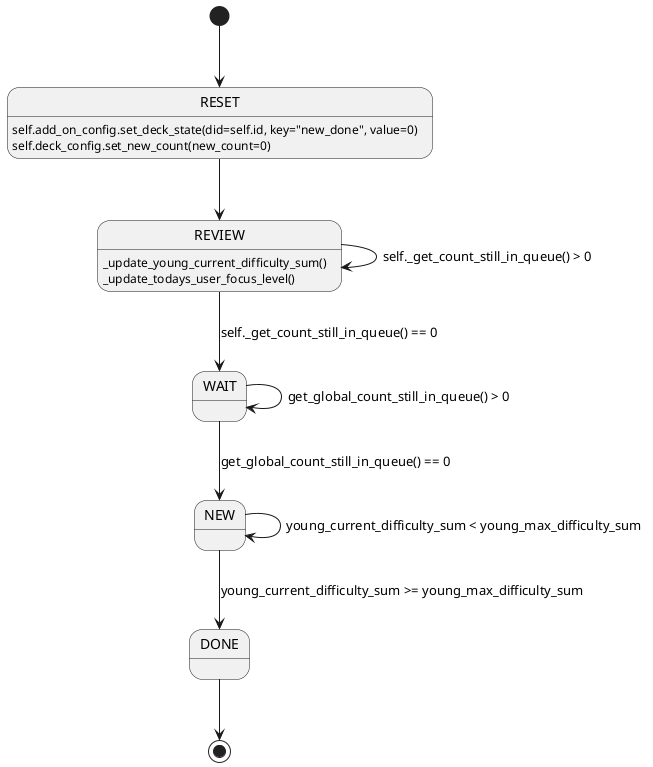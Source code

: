@startuml
'|state|

[*]-->RESET
RESET-->REVIEW
RESET: self.add_on_config.set_deck_state(did=self.id, key="new_done", value=0)
RESET: self.deck_config.set_new_count(new_count=0)
REVIEW: _update_young_current_difficulty_sum()
REVIEW: _update_todays_user_focus_level()
REVIEW--->REVIEW: self._get_count_still_in_queue() > 0
REVIEW-->WAIT: self._get_count_still_in_queue() == 0
WAIT->WAIT: get_global_count_still_in_queue() > 0
WAIT-->NEW: get_global_count_still_in_queue() == 0
NEW->NEW: young_current_difficulty_sum < young_max_difficulty_sum
NEW-->DONE : young_current_difficulty_sum >= young_max_difficulty_sum
DONE-->[*]

'OrderCreated --> PaymentPending: order_created()
'
'PaymentPending --> Paid: payment_successful()
'PaymentPending -> PaymentPending: payment_failed() \n[payment_attempts < max_payment_attempts]
'PaymentPending -> PaymentFailed: payment_failed() \n[payment_attempts >= max_payment_attempts]
'
'Paid -> Shipped: shipping_successful()
'Paid -> ShippingError: shipping_failed()
'
'Shipped --> Delivered: order_delivered()
'
'PaymentFailed -> [*]
'ShippingError -> [*]
'Delivered -> [*]
@enduml
